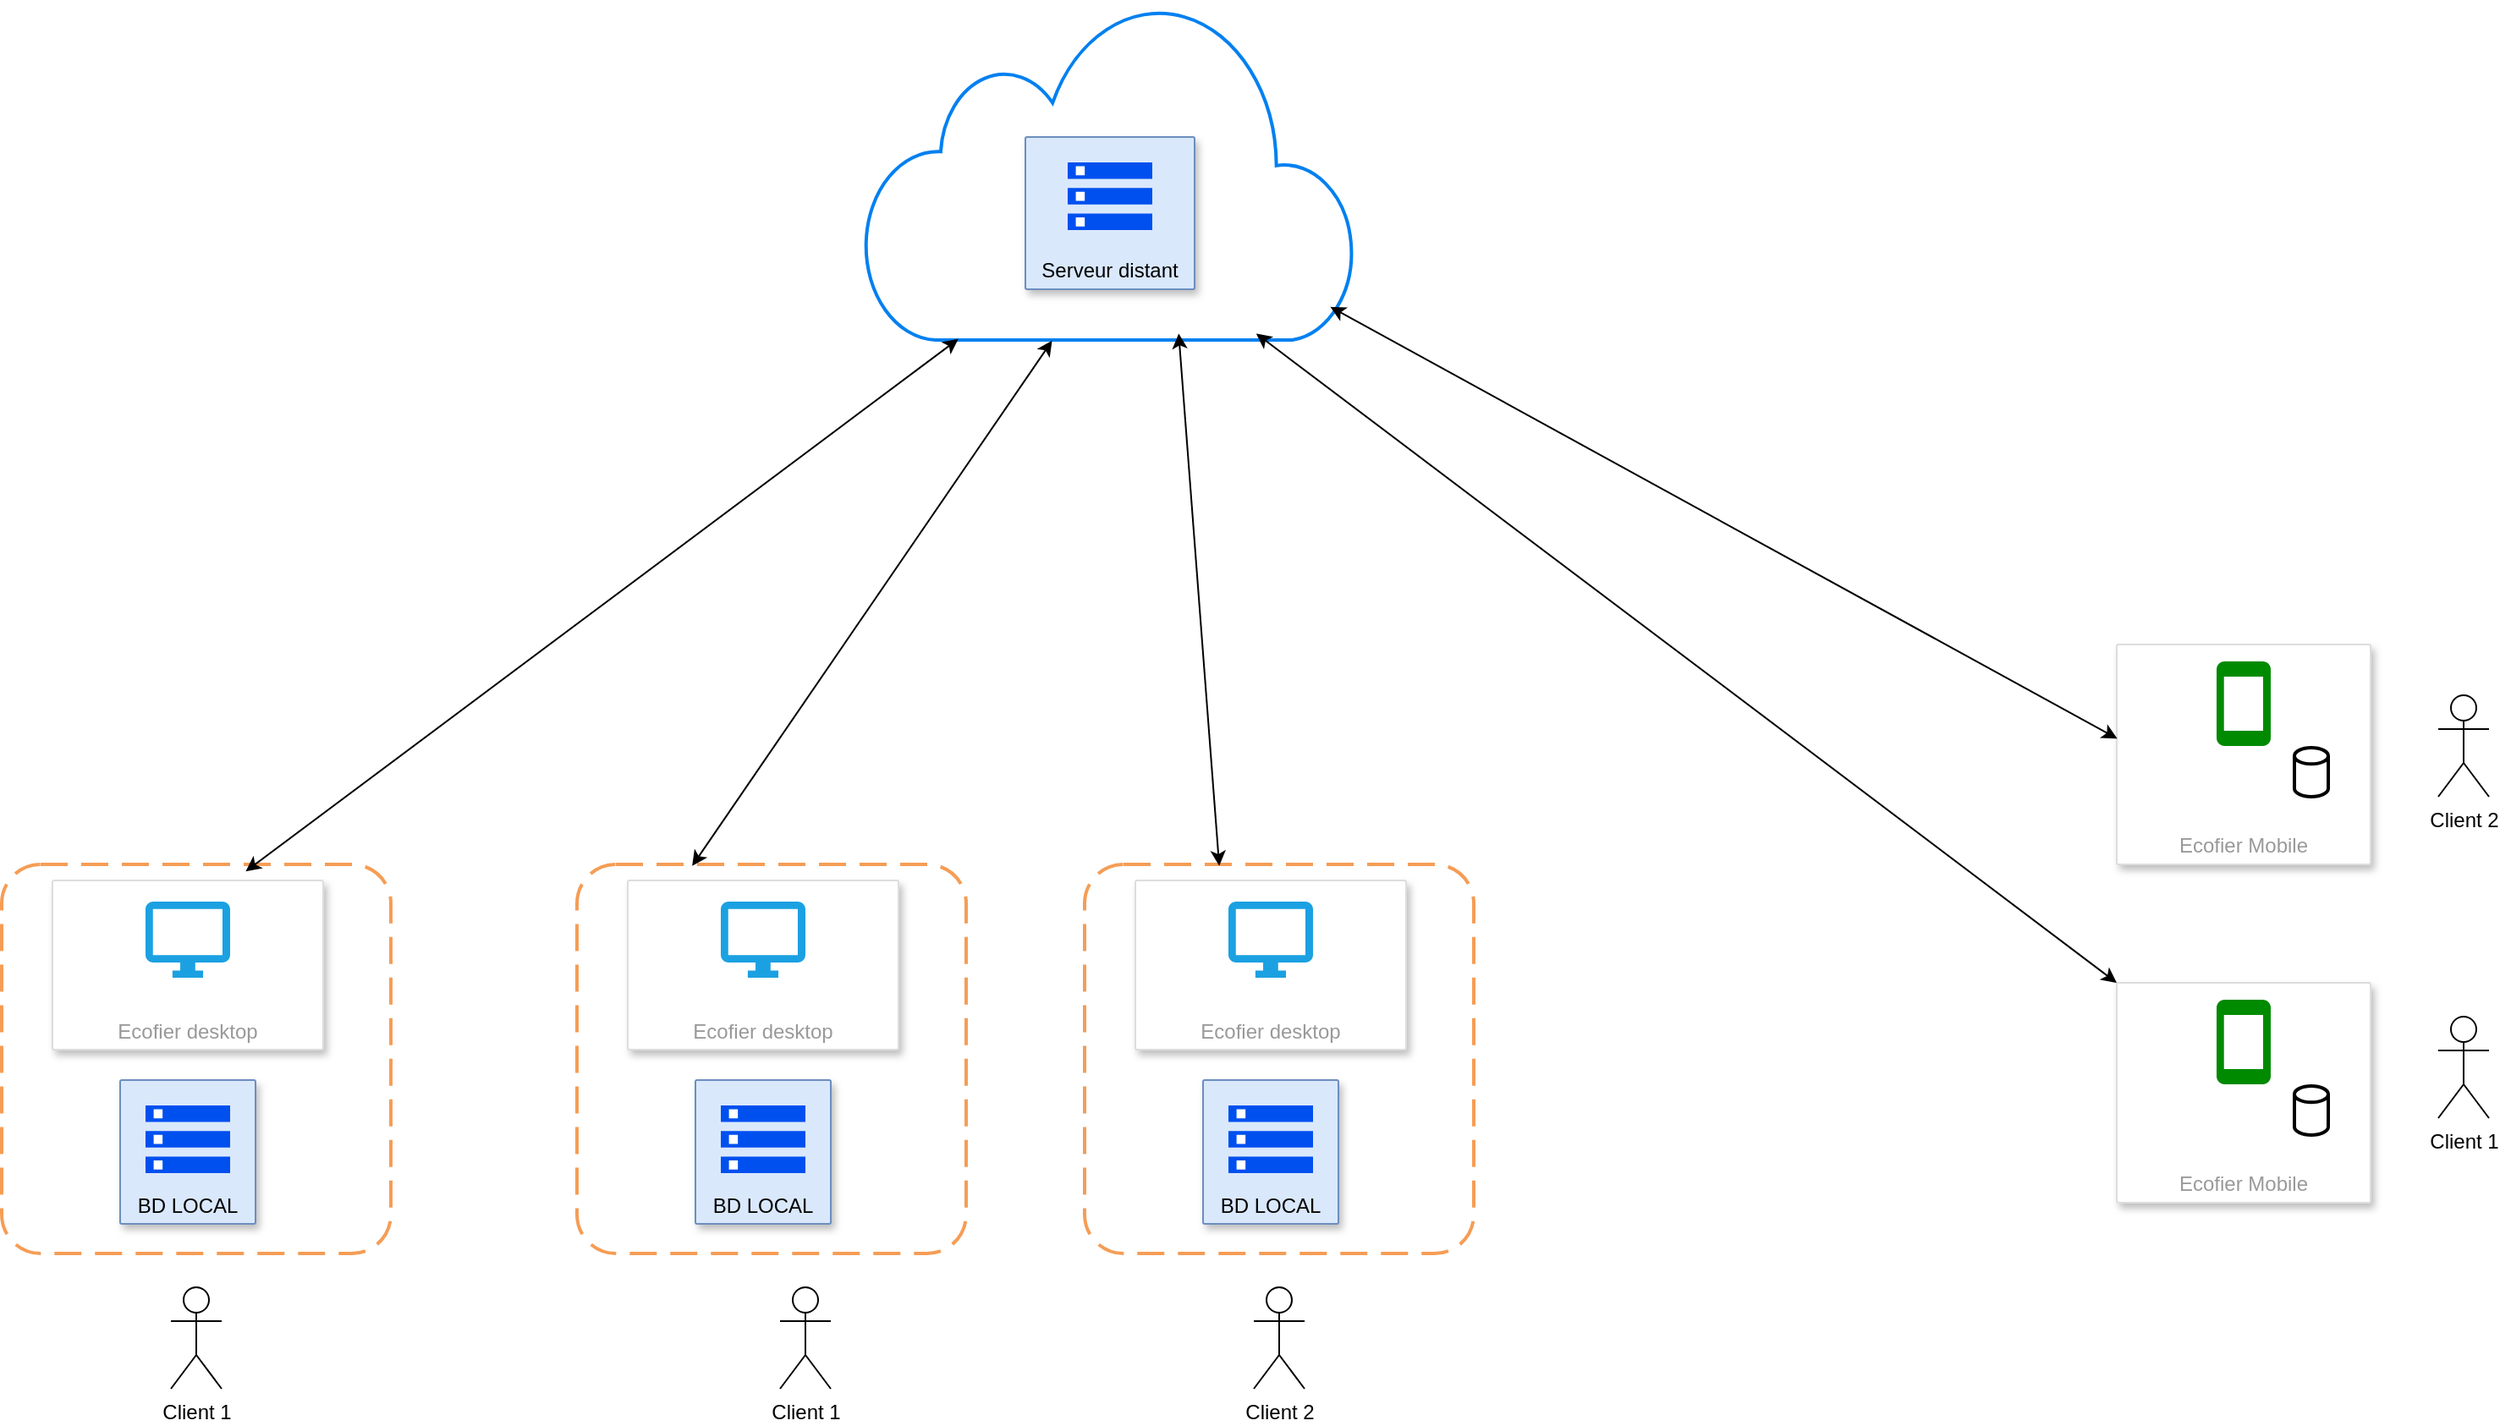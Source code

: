 <mxfile>
    <diagram id="rYaVTgGl7ctqW1ajtvef" name="Page-1">
        <mxGraphModel dx="1888" dy="1222" grid="1" gridSize="10" guides="1" tooltips="1" connect="1" arrows="1" fold="1" page="1" pageScale="1" pageWidth="850" pageHeight="1100" math="0" shadow="0">
            <root>
                <mxCell id="0"/>
                <mxCell id="1" parent="0"/>
                <mxCell id="6" value="Ecofier Mobile" style="strokeColor=#dddddd;shadow=1;strokeWidth=1;rounded=1;absoluteArcSize=1;arcSize=2;labelPosition=center;verticalLabelPosition=middle;align=center;verticalAlign=bottom;spacingLeft=0;fontColor=#999999;fontSize=12;whiteSpace=wrap;spacingBottom=2;html=1;" vertex="1" parent="1">
                    <mxGeometry x="1410" y="720" width="150" height="130" as="geometry"/>
                </mxCell>
                <mxCell id="7" value="" style="sketch=0;dashed=0;connectable=0;html=1;fillColor=#008a00;strokeColor=#005700;shape=mxgraph.gcp2.phone;part=1;fontColor=#ffffff;" vertex="1" parent="6">
                    <mxGeometry x="0.5" width="32" height="50" relative="1" as="geometry">
                        <mxPoint x="-16" y="10" as="offset"/>
                    </mxGeometry>
                </mxCell>
                <mxCell id="44" value="" style="strokeWidth=2;html=1;shape=mxgraph.flowchart.database;whiteSpace=wrap;" vertex="1" parent="6">
                    <mxGeometry x="105" y="61" width="20" height="29" as="geometry"/>
                </mxCell>
                <mxCell id="13" value="" style="group" vertex="1" connectable="0" parent="1">
                    <mxGeometry x="670" y="140" width="290" height="200" as="geometry"/>
                </mxCell>
                <mxCell id="10" value="" style="html=1;verticalLabelPosition=bottom;align=center;labelBackgroundColor=#ffffff;verticalAlign=top;strokeWidth=2;strokeColor=#0080F0;shadow=0;dashed=0;shape=mxgraph.ios7.icons.cloud;" vertex="1" parent="13">
                    <mxGeometry width="290" height="200" as="geometry"/>
                </mxCell>
                <mxCell id="11" value="Serveur distant" style="strokeColor=#6c8ebf;shadow=1;strokeWidth=1;rounded=1;absoluteArcSize=1;arcSize=2;labelPosition=center;verticalLabelPosition=middle;align=center;verticalAlign=bottom;spacingLeft=0;fontSize=12;whiteSpace=wrap;spacingBottom=2;html=1;fillColor=#dae8fc;" vertex="1" parent="13">
                    <mxGeometry x="95" y="80" width="100" height="90" as="geometry"/>
                </mxCell>
                <mxCell id="12" value="" style="sketch=0;dashed=0;connectable=0;html=1;fillColor=#0050ef;strokeColor=#001DBC;shape=mxgraph.gcp2.storage;part=1;fontColor=#ffffff;" vertex="1" parent="11">
                    <mxGeometry x="0.5" width="50" height="40" relative="1" as="geometry">
                        <mxPoint x="-25" y="15" as="offset"/>
                    </mxGeometry>
                </mxCell>
                <mxCell id="21" value="" style="group" vertex="1" connectable="0" parent="1">
                    <mxGeometry x="160" y="650" width="230" height="230" as="geometry"/>
                </mxCell>
                <mxCell id="15" value="" style="rounded=1;arcSize=10;dashed=1;strokeColor=#F59D56;fillColor=none;gradientColor=none;dashPattern=8 4;strokeWidth=2;" vertex="1" parent="21">
                    <mxGeometry width="230" height="230" as="geometry"/>
                </mxCell>
                <mxCell id="16" value="Ecofier desktop" style="strokeColor=#dddddd;shadow=1;strokeWidth=1;rounded=1;absoluteArcSize=1;arcSize=2;labelPosition=center;verticalLabelPosition=middle;align=center;verticalAlign=bottom;spacingLeft=0;fontColor=#999999;fontSize=12;whiteSpace=wrap;spacingBottom=2;html=1;" vertex="1" parent="21">
                    <mxGeometry x="30" y="9.5" width="160" height="100" as="geometry"/>
                </mxCell>
                <mxCell id="17" value="" style="sketch=0;dashed=0;connectable=0;html=1;fillColor=#1ba1e2;strokeColor=#006EAF;shape=mxgraph.gcp2.desktop;part=1;fontColor=#ffffff;" vertex="1" parent="16">
                    <mxGeometry x="0.5" width="50" height="45" relative="1" as="geometry">
                        <mxPoint x="-25" y="12.5" as="offset"/>
                    </mxGeometry>
                </mxCell>
                <mxCell id="18" value="BD LOCAL" style="strokeColor=#6c8ebf;shadow=1;strokeWidth=1;rounded=1;absoluteArcSize=1;arcSize=2;labelPosition=center;verticalLabelPosition=middle;align=center;verticalAlign=bottom;spacingLeft=0;fontSize=12;whiteSpace=wrap;spacingBottom=2;html=1;fillColor=#dae8fc;" vertex="1" parent="21">
                    <mxGeometry x="70" y="127.5" width="80" height="85" as="geometry"/>
                </mxCell>
                <mxCell id="19" value="" style="sketch=0;dashed=0;connectable=0;html=1;fillColor=#0050ef;strokeColor=#001DBC;shape=mxgraph.gcp2.storage;part=1;fontColor=#ffffff;" vertex="1" parent="18">
                    <mxGeometry x="0.5" width="50" height="40" relative="1" as="geometry">
                        <mxPoint x="-25" y="15" as="offset"/>
                    </mxGeometry>
                </mxCell>
                <mxCell id="22" value="" style="group" vertex="1" connectable="0" parent="1">
                    <mxGeometry x="500" y="650" width="230" height="230" as="geometry"/>
                </mxCell>
                <mxCell id="23" value="" style="rounded=1;arcSize=10;dashed=1;strokeColor=#F59D56;fillColor=none;gradientColor=none;dashPattern=8 4;strokeWidth=2;" vertex="1" parent="22">
                    <mxGeometry width="230" height="230" as="geometry"/>
                </mxCell>
                <mxCell id="24" value="Ecofier desktop" style="strokeColor=#dddddd;shadow=1;strokeWidth=1;rounded=1;absoluteArcSize=1;arcSize=2;labelPosition=center;verticalLabelPosition=middle;align=center;verticalAlign=bottom;spacingLeft=0;fontColor=#999999;fontSize=12;whiteSpace=wrap;spacingBottom=2;html=1;" vertex="1" parent="22">
                    <mxGeometry x="30" y="9.5" width="160" height="100" as="geometry"/>
                </mxCell>
                <mxCell id="25" value="" style="sketch=0;dashed=0;connectable=0;html=1;fillColor=#1ba1e2;strokeColor=#006EAF;shape=mxgraph.gcp2.desktop;part=1;fontColor=#ffffff;" vertex="1" parent="24">
                    <mxGeometry x="0.5" width="50" height="45" relative="1" as="geometry">
                        <mxPoint x="-25" y="12.5" as="offset"/>
                    </mxGeometry>
                </mxCell>
                <mxCell id="26" value="BD LOCAL" style="strokeColor=#6c8ebf;shadow=1;strokeWidth=1;rounded=1;absoluteArcSize=1;arcSize=2;labelPosition=center;verticalLabelPosition=middle;align=center;verticalAlign=bottom;spacingLeft=0;fontSize=12;whiteSpace=wrap;spacingBottom=2;html=1;fillColor=#dae8fc;" vertex="1" parent="22">
                    <mxGeometry x="70" y="127.5" width="80" height="85" as="geometry"/>
                </mxCell>
                <mxCell id="27" value="" style="sketch=0;dashed=0;connectable=0;html=1;fillColor=#0050ef;strokeColor=#001DBC;shape=mxgraph.gcp2.storage;part=1;fontColor=#ffffff;" vertex="1" parent="26">
                    <mxGeometry x="0.5" width="50" height="40" relative="1" as="geometry">
                        <mxPoint x="-25" y="15" as="offset"/>
                    </mxGeometry>
                </mxCell>
                <mxCell id="28" value="" style="group" vertex="1" connectable="0" parent="1">
                    <mxGeometry x="800" y="650" width="230" height="230" as="geometry"/>
                </mxCell>
                <mxCell id="29" value="" style="rounded=1;arcSize=10;dashed=1;strokeColor=#F59D56;fillColor=none;gradientColor=none;dashPattern=8 4;strokeWidth=2;" vertex="1" parent="28">
                    <mxGeometry width="230" height="230" as="geometry"/>
                </mxCell>
                <mxCell id="30" value="Ecofier desktop" style="strokeColor=#dddddd;shadow=1;strokeWidth=1;rounded=1;absoluteArcSize=1;arcSize=2;labelPosition=center;verticalLabelPosition=middle;align=center;verticalAlign=bottom;spacingLeft=0;fontColor=#999999;fontSize=12;whiteSpace=wrap;spacingBottom=2;html=1;" vertex="1" parent="28">
                    <mxGeometry x="30" y="9.5" width="160" height="100" as="geometry"/>
                </mxCell>
                <mxCell id="31" value="" style="sketch=0;dashed=0;connectable=0;html=1;fillColor=#1ba1e2;strokeColor=#006EAF;shape=mxgraph.gcp2.desktop;part=1;fontColor=#ffffff;" vertex="1" parent="30">
                    <mxGeometry x="0.5" width="50" height="45" relative="1" as="geometry">
                        <mxPoint x="-25" y="12.5" as="offset"/>
                    </mxGeometry>
                </mxCell>
                <mxCell id="32" value="BD LOCAL" style="strokeColor=#6c8ebf;shadow=1;strokeWidth=1;rounded=1;absoluteArcSize=1;arcSize=2;labelPosition=center;verticalLabelPosition=middle;align=center;verticalAlign=bottom;spacingLeft=0;fontSize=12;whiteSpace=wrap;spacingBottom=2;html=1;fillColor=#dae8fc;" vertex="1" parent="28">
                    <mxGeometry x="70" y="127.5" width="80" height="85" as="geometry"/>
                </mxCell>
                <mxCell id="33" value="" style="sketch=0;dashed=0;connectable=0;html=1;fillColor=#0050ef;strokeColor=#001DBC;shape=mxgraph.gcp2.storage;part=1;fontColor=#ffffff;" vertex="1" parent="32">
                    <mxGeometry x="0.5" width="50" height="40" relative="1" as="geometry">
                        <mxPoint x="-25" y="15" as="offset"/>
                    </mxGeometry>
                </mxCell>
                <mxCell id="34" value="" style="endArrow=classic;startArrow=classic;html=1;exitX=0.627;exitY=0.018;exitDx=0;exitDy=0;entryX=0.191;entryY=0.997;entryDx=0;entryDy=0;entryPerimeter=0;exitPerimeter=0;" edge="1" parent="1" source="15" target="10">
                    <mxGeometry width="50" height="50" relative="1" as="geometry">
                        <mxPoint x="560" y="580" as="sourcePoint"/>
                        <mxPoint x="610" y="530" as="targetPoint"/>
                    </mxGeometry>
                </mxCell>
                <mxCell id="35" value="" style="endArrow=classic;startArrow=classic;html=1;exitX=0.296;exitY=0.004;exitDx=0;exitDy=0;entryX=0.382;entryY=1.002;entryDx=0;entryDy=0;entryPerimeter=0;exitPerimeter=0;" edge="1" parent="1" source="23" target="10">
                    <mxGeometry width="50" height="50" relative="1" as="geometry">
                        <mxPoint x="275" y="460" as="sourcePoint"/>
                        <mxPoint x="696" y="306" as="targetPoint"/>
                    </mxGeometry>
                </mxCell>
                <mxCell id="36" value="" style="endArrow=classic;startArrow=classic;html=1;exitX=0.346;exitY=0.004;exitDx=0;exitDy=0;entryX=0.64;entryY=0.981;entryDx=0;entryDy=0;entryPerimeter=0;exitPerimeter=0;" edge="1" parent="1" source="29" target="10">
                    <mxGeometry width="50" height="50" relative="1" as="geometry">
                        <mxPoint x="575" y="460" as="sourcePoint"/>
                        <mxPoint x="736" y="706" as="targetPoint"/>
                    </mxGeometry>
                </mxCell>
                <mxCell id="50" value="Ecofier Mobile" style="strokeColor=#dddddd;shadow=1;strokeWidth=1;rounded=1;absoluteArcSize=1;arcSize=2;labelPosition=center;verticalLabelPosition=middle;align=center;verticalAlign=bottom;spacingLeft=0;fontColor=#999999;fontSize=12;whiteSpace=wrap;spacingBottom=2;html=1;" vertex="1" parent="1">
                    <mxGeometry x="1410" y="520" width="150" height="130" as="geometry"/>
                </mxCell>
                <mxCell id="51" value="" style="sketch=0;dashed=0;connectable=0;html=1;fillColor=#008a00;strokeColor=#005700;shape=mxgraph.gcp2.phone;part=1;fontColor=#ffffff;" vertex="1" parent="50">
                    <mxGeometry x="0.5" width="32" height="50" relative="1" as="geometry">
                        <mxPoint x="-16" y="10" as="offset"/>
                    </mxGeometry>
                </mxCell>
                <mxCell id="52" value="" style="strokeWidth=2;html=1;shape=mxgraph.flowchart.database;whiteSpace=wrap;" vertex="1" parent="50">
                    <mxGeometry x="105" y="61" width="20" height="29" as="geometry"/>
                </mxCell>
                <mxCell id="54" value="" style="endArrow=classic;startArrow=classic;html=1;exitX=0;exitY=0;exitDx=0;exitDy=0;entryX=0.798;entryY=0.981;entryDx=0;entryDy=0;entryPerimeter=0;" edge="1" parent="1" source="6" target="10">
                    <mxGeometry width="50" height="50" relative="1" as="geometry">
                        <mxPoint x="890" y="661" as="sourcePoint"/>
                        <mxPoint x="816" y="466" as="targetPoint"/>
                    </mxGeometry>
                </mxCell>
                <mxCell id="55" value="" style="endArrow=classic;startArrow=classic;html=1;exitX=0.002;exitY=0.428;exitDx=0;exitDy=0;exitPerimeter=0;entryX=0.949;entryY=0.902;entryDx=0;entryDy=0;entryPerimeter=0;" edge="1" parent="1" source="50" target="10">
                    <mxGeometry width="50" height="50" relative="1" as="geometry">
                        <mxPoint x="1300" y="730" as="sourcePoint"/>
                        <mxPoint x="890" y="440" as="targetPoint"/>
                    </mxGeometry>
                </mxCell>
                <mxCell id="57" value="Client 1" style="shape=umlActor;verticalLabelPosition=bottom;verticalAlign=top;html=1;outlineConnect=0;" vertex="1" parent="1">
                    <mxGeometry x="260" y="900" width="30" height="60" as="geometry"/>
                </mxCell>
                <mxCell id="60" value="Client 1" style="shape=umlActor;verticalLabelPosition=bottom;verticalAlign=top;html=1;outlineConnect=0;" vertex="1" parent="1">
                    <mxGeometry x="620" y="900" width="30" height="60" as="geometry"/>
                </mxCell>
                <mxCell id="61" value="Client 2" style="shape=umlActor;verticalLabelPosition=bottom;verticalAlign=top;html=1;outlineConnect=0;" vertex="1" parent="1">
                    <mxGeometry x="900" y="900" width="30" height="60" as="geometry"/>
                </mxCell>
                <mxCell id="62" value="Client 2" style="shape=umlActor;verticalLabelPosition=bottom;verticalAlign=top;html=1;outlineConnect=0;" vertex="1" parent="1">
                    <mxGeometry x="1600" y="550" width="30" height="60" as="geometry"/>
                </mxCell>
                <mxCell id="63" value="Client 1" style="shape=umlActor;verticalLabelPosition=bottom;verticalAlign=top;html=1;outlineConnect=0;" vertex="1" parent="1">
                    <mxGeometry x="1600" y="740" width="30" height="60" as="geometry"/>
                </mxCell>
            </root>
        </mxGraphModel>
    </diagram>
</mxfile>